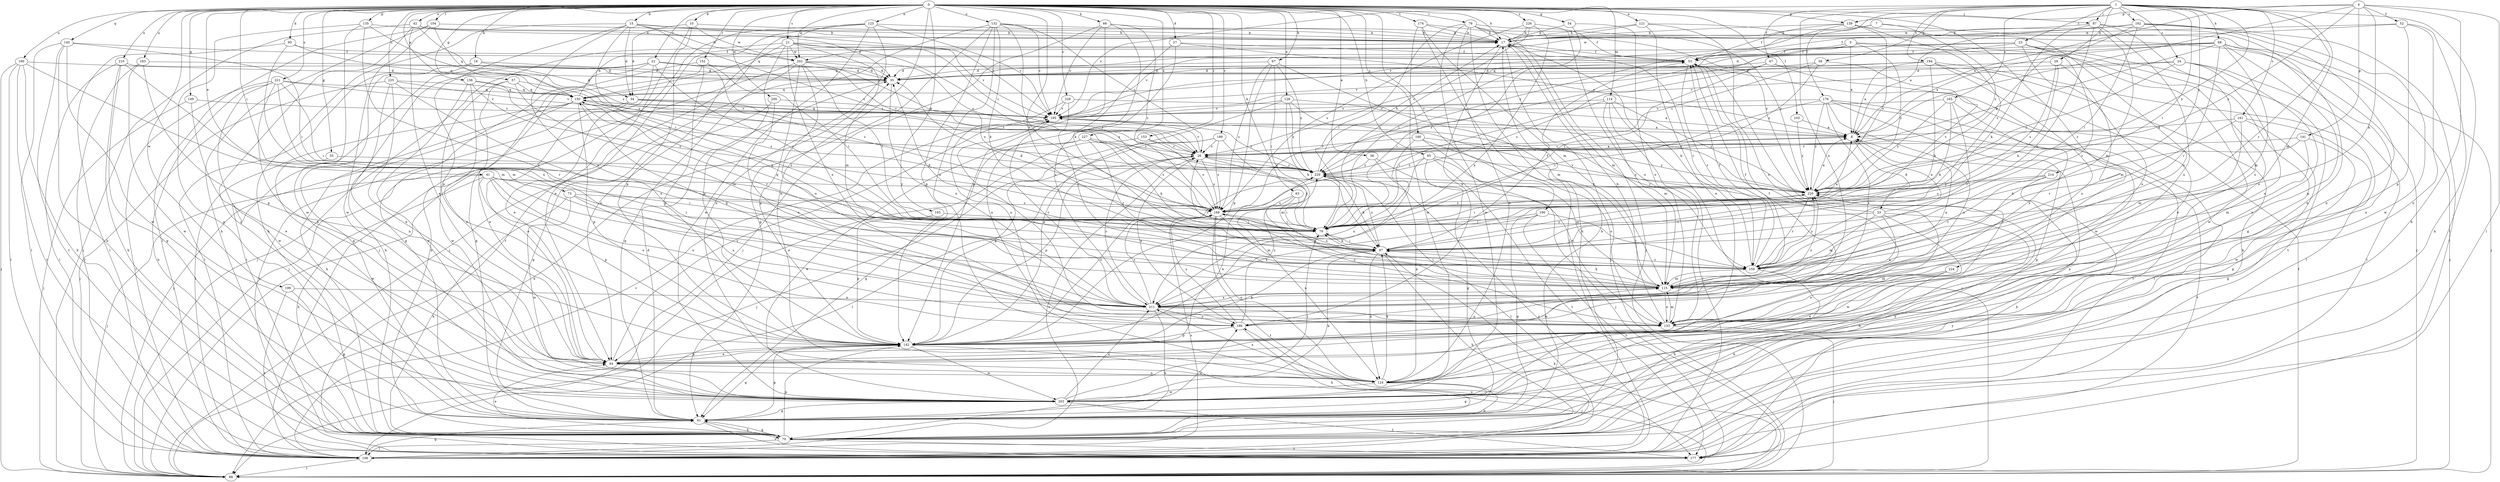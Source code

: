 strict digraph  {
0;
1;
4;
5;
7;
8;
10;
15;
16;
17;
21;
22;
23;
24;
26;
27;
28;
33;
34;
35;
36;
41;
42;
44;
47;
52;
53;
54;
55;
57;
58;
61;
63;
65;
66;
67;
68;
70;
73;
76;
79;
87;
88;
95;
97;
103;
104;
106;
114;
115;
121;
123;
124;
128;
132;
133;
135;
136;
139;
141;
142;
145;
149;
150;
152;
153;
159;
160;
161;
162;
165;
168;
174;
176;
177;
180;
183;
186;
189;
190;
193;
194;
195;
199;
200;
202;
203;
210;
211;
214;
220;
221;
224;
225;
226;
227;
228;
229;
0 -> 10  [label=b];
0 -> 15  [label=b];
0 -> 16  [label=b];
0 -> 17  [label=b];
0 -> 21  [label=c];
0 -> 22  [label=c];
0 -> 27  [label=d];
0 -> 36  [label=e];
0 -> 41  [label=e];
0 -> 42  [label=e];
0 -> 54  [label=g];
0 -> 55  [label=g];
0 -> 57  [label=g];
0 -> 63  [label=h];
0 -> 65  [label=h];
0 -> 66  [label=h];
0 -> 67  [label=h];
0 -> 73  [label=i];
0 -> 76  [label=i];
0 -> 87  [label=j];
0 -> 95  [label=k];
0 -> 97  [label=k];
0 -> 103  [label=l];
0 -> 104  [label=l];
0 -> 114  [label=m];
0 -> 121  [label=n];
0 -> 123  [label=n];
0 -> 124  [label=n];
0 -> 128  [label=o];
0 -> 132  [label=o];
0 -> 135  [label=p];
0 -> 136  [label=p];
0 -> 139  [label=p];
0 -> 145  [label=q];
0 -> 149  [label=q];
0 -> 152  [label=r];
0 -> 153  [label=r];
0 -> 160  [label=s];
0 -> 174  [label=t];
0 -> 180  [label=u];
0 -> 183  [label=u];
0 -> 189  [label=v];
0 -> 190  [label=v];
0 -> 193  [label=v];
0 -> 199  [label=w];
0 -> 200  [label=w];
0 -> 202  [label=w];
0 -> 210  [label=x];
0 -> 221  [label=z];
0 -> 224  [label=z];
0 -> 225  [label=z];
0 -> 226  [label=z];
0 -> 227  [label=z];
0 -> 228  [label=z];
1 -> 23  [label=c];
1 -> 24  [label=c];
1 -> 28  [label=d];
1 -> 47  [label=f];
1 -> 58  [label=g];
1 -> 68  [label=h];
1 -> 79  [label=i];
1 -> 87  [label=j];
1 -> 106  [label=l];
1 -> 115  [label=m];
1 -> 159  [label=r];
1 -> 161  [label=s];
1 -> 162  [label=s];
1 -> 165  [label=s];
1 -> 176  [label=t];
1 -> 194  [label=v];
1 -> 195  [label=v];
1 -> 211  [label=x];
1 -> 214  [label=y];
1 -> 220  [label=y];
4 -> 8  [label=a];
4 -> 26  [label=c];
4 -> 52  [label=f];
4 -> 70  [label=h];
4 -> 97  [label=k];
4 -> 106  [label=l];
4 -> 139  [label=p];
4 -> 141  [label=p];
4 -> 220  [label=y];
5 -> 8  [label=a];
5 -> 26  [label=c];
5 -> 53  [label=f];
5 -> 133  [label=o];
5 -> 150  [label=q];
5 -> 159  [label=r];
5 -> 220  [label=y];
7 -> 17  [label=b];
7 -> 88  [label=j];
7 -> 202  [label=w];
7 -> 229  [label=z];
8 -> 26  [label=c];
8 -> 33  [label=d];
8 -> 177  [label=t];
10 -> 17  [label=b];
10 -> 34  [label=d];
10 -> 44  [label=e];
10 -> 142  [label=p];
10 -> 202  [label=w];
15 -> 17  [label=b];
15 -> 34  [label=d];
15 -> 70  [label=h];
15 -> 79  [label=i];
15 -> 142  [label=p];
15 -> 195  [label=v];
15 -> 202  [label=w];
15 -> 211  [label=x];
15 -> 229  [label=z];
16 -> 34  [label=d];
16 -> 35  [label=d];
16 -> 61  [label=g];
16 -> 106  [label=l];
17 -> 53  [label=f];
17 -> 88  [label=j];
17 -> 115  [label=m];
17 -> 159  [label=r];
17 -> 186  [label=u];
21 -> 26  [label=c];
21 -> 44  [label=e];
21 -> 88  [label=j];
21 -> 115  [label=m];
21 -> 142  [label=p];
21 -> 168  [label=s];
21 -> 195  [label=v];
21 -> 202  [label=w];
21 -> 211  [label=x];
22 -> 26  [label=c];
22 -> 35  [label=d];
22 -> 44  [label=e];
22 -> 61  [label=g];
22 -> 70  [label=h];
22 -> 79  [label=i];
22 -> 168  [label=s];
22 -> 177  [label=t];
23 -> 53  [label=f];
23 -> 61  [label=g];
23 -> 133  [label=o];
23 -> 168  [label=s];
23 -> 177  [label=t];
23 -> 195  [label=v];
23 -> 203  [label=w];
24 -> 35  [label=d];
24 -> 44  [label=e];
24 -> 106  [label=l];
24 -> 133  [label=o];
24 -> 195  [label=v];
24 -> 220  [label=y];
26 -> 8  [label=a];
26 -> 79  [label=i];
26 -> 106  [label=l];
26 -> 142  [label=p];
26 -> 168  [label=s];
26 -> 186  [label=u];
26 -> 195  [label=v];
26 -> 229  [label=z];
27 -> 8  [label=a];
27 -> 53  [label=f];
27 -> 124  [label=n];
27 -> 211  [label=x];
28 -> 35  [label=d];
28 -> 97  [label=k];
28 -> 115  [label=m];
28 -> 168  [label=s];
33 -> 8  [label=a];
33 -> 70  [label=h];
33 -> 79  [label=i];
33 -> 115  [label=m];
33 -> 195  [label=v];
33 -> 203  [label=w];
33 -> 211  [label=x];
34 -> 8  [label=a];
34 -> 44  [label=e];
34 -> 177  [label=t];
34 -> 195  [label=v];
34 -> 229  [label=z];
35 -> 150  [label=q];
35 -> 211  [label=x];
36 -> 124  [label=n];
36 -> 133  [label=o];
36 -> 229  [label=z];
41 -> 70  [label=h];
41 -> 79  [label=i];
41 -> 88  [label=j];
41 -> 133  [label=o];
41 -> 142  [label=p];
41 -> 186  [label=u];
41 -> 220  [label=y];
42 -> 17  [label=b];
42 -> 35  [label=d];
42 -> 44  [label=e];
42 -> 61  [label=g];
42 -> 88  [label=j];
42 -> 229  [label=z];
44 -> 124  [label=n];
44 -> 142  [label=p];
44 -> 195  [label=v];
47 -> 35  [label=d];
47 -> 70  [label=h];
47 -> 79  [label=i];
47 -> 168  [label=s];
47 -> 203  [label=w];
52 -> 17  [label=b];
52 -> 53  [label=f];
52 -> 70  [label=h];
52 -> 124  [label=n];
52 -> 142  [label=p];
53 -> 35  [label=d];
53 -> 79  [label=i];
53 -> 159  [label=r];
54 -> 17  [label=b];
54 -> 79  [label=i];
54 -> 133  [label=o];
55 -> 203  [label=w];
55 -> 229  [label=z];
57 -> 44  [label=e];
57 -> 115  [label=m];
57 -> 150  [label=q];
57 -> 168  [label=s];
57 -> 203  [label=w];
58 -> 26  [label=c];
58 -> 35  [label=d];
58 -> 168  [label=s];
58 -> 229  [label=z];
61 -> 17  [label=b];
61 -> 35  [label=d];
61 -> 70  [label=h];
61 -> 142  [label=p];
61 -> 177  [label=t];
61 -> 186  [label=u];
63 -> 79  [label=i];
63 -> 124  [label=n];
63 -> 133  [label=o];
63 -> 168  [label=s];
65 -> 61  [label=g];
65 -> 115  [label=m];
65 -> 177  [label=t];
65 -> 211  [label=x];
65 -> 220  [label=y];
65 -> 229  [label=z];
66 -> 17  [label=b];
66 -> 88  [label=j];
66 -> 97  [label=k];
66 -> 142  [label=p];
66 -> 168  [label=s];
66 -> 195  [label=v];
67 -> 35  [label=d];
67 -> 79  [label=i];
67 -> 115  [label=m];
67 -> 142  [label=p];
67 -> 168  [label=s];
67 -> 229  [label=z];
68 -> 8  [label=a];
68 -> 35  [label=d];
68 -> 53  [label=f];
68 -> 88  [label=j];
68 -> 115  [label=m];
68 -> 124  [label=n];
68 -> 142  [label=p];
68 -> 150  [label=q];
68 -> 159  [label=r];
68 -> 229  [label=z];
70 -> 44  [label=e];
70 -> 61  [label=g];
70 -> 106  [label=l];
70 -> 142  [label=p];
70 -> 177  [label=t];
70 -> 220  [label=y];
73 -> 70  [label=h];
73 -> 79  [label=i];
73 -> 168  [label=s];
73 -> 203  [label=w];
73 -> 211  [label=x];
76 -> 17  [label=b];
76 -> 53  [label=f];
76 -> 70  [label=h];
76 -> 79  [label=i];
76 -> 88  [label=j];
76 -> 124  [label=n];
76 -> 203  [label=w];
76 -> 220  [label=y];
79 -> 8  [label=a];
79 -> 35  [label=d];
79 -> 97  [label=k];
79 -> 150  [label=q];
87 -> 17  [label=b];
87 -> 97  [label=k];
87 -> 115  [label=m];
87 -> 124  [label=n];
87 -> 133  [label=o];
87 -> 159  [label=r];
87 -> 186  [label=u];
88 -> 35  [label=d];
88 -> 53  [label=f];
88 -> 97  [label=k];
95 -> 53  [label=f];
95 -> 106  [label=l];
95 -> 150  [label=q];
95 -> 211  [label=x];
97 -> 35  [label=d];
97 -> 53  [label=f];
97 -> 70  [label=h];
97 -> 79  [label=i];
97 -> 124  [label=n];
97 -> 150  [label=q];
97 -> 159  [label=r];
97 -> 220  [label=y];
97 -> 229  [label=z];
103 -> 8  [label=a];
103 -> 220  [label=y];
104 -> 17  [label=b];
104 -> 70  [label=h];
104 -> 106  [label=l];
104 -> 150  [label=q];
104 -> 203  [label=w];
106 -> 26  [label=c];
106 -> 61  [label=g];
106 -> 88  [label=j];
106 -> 168  [label=s];
106 -> 186  [label=u];
106 -> 195  [label=v];
106 -> 229  [label=z];
114 -> 79  [label=i];
114 -> 88  [label=j];
114 -> 106  [label=l];
114 -> 115  [label=m];
114 -> 195  [label=v];
114 -> 220  [label=y];
115 -> 8  [label=a];
115 -> 53  [label=f];
115 -> 79  [label=i];
115 -> 97  [label=k];
115 -> 133  [label=o];
115 -> 211  [label=x];
121 -> 17  [label=b];
121 -> 44  [label=e];
121 -> 88  [label=j];
121 -> 133  [label=o];
121 -> 150  [label=q];
123 -> 17  [label=b];
123 -> 88  [label=j];
123 -> 106  [label=l];
123 -> 124  [label=n];
123 -> 177  [label=t];
123 -> 195  [label=v];
123 -> 203  [label=w];
124 -> 53  [label=f];
124 -> 61  [label=g];
124 -> 70  [label=h];
124 -> 97  [label=k];
124 -> 203  [label=w];
124 -> 211  [label=x];
128 -> 97  [label=k];
128 -> 142  [label=p];
128 -> 159  [label=r];
128 -> 195  [label=v];
128 -> 220  [label=y];
128 -> 229  [label=z];
132 -> 17  [label=b];
132 -> 26  [label=c];
132 -> 61  [label=g];
132 -> 79  [label=i];
132 -> 88  [label=j];
132 -> 97  [label=k];
132 -> 142  [label=p];
132 -> 186  [label=u];
132 -> 195  [label=v];
133 -> 17  [label=b];
133 -> 88  [label=j];
133 -> 115  [label=m];
133 -> 195  [label=v];
135 -> 17  [label=b];
135 -> 61  [label=g];
135 -> 203  [label=w];
135 -> 211  [label=x];
135 -> 220  [label=y];
136 -> 44  [label=e];
136 -> 150  [label=q];
136 -> 168  [label=s];
136 -> 203  [label=w];
136 -> 229  [label=z];
139 -> 17  [label=b];
139 -> 53  [label=f];
139 -> 168  [label=s];
139 -> 211  [label=x];
139 -> 220  [label=y];
139 -> 229  [label=z];
141 -> 26  [label=c];
141 -> 61  [label=g];
141 -> 97  [label=k];
141 -> 115  [label=m];
142 -> 44  [label=e];
142 -> 53  [label=f];
142 -> 61  [label=g];
142 -> 88  [label=j];
142 -> 97  [label=k];
142 -> 115  [label=m];
142 -> 203  [label=w];
142 -> 229  [label=z];
145 -> 53  [label=f];
145 -> 70  [label=h];
145 -> 79  [label=i];
145 -> 106  [label=l];
145 -> 177  [label=t];
145 -> 203  [label=w];
149 -> 44  [label=e];
149 -> 88  [label=j];
149 -> 195  [label=v];
150 -> 17  [label=b];
150 -> 26  [label=c];
150 -> 70  [label=h];
150 -> 88  [label=j];
150 -> 106  [label=l];
150 -> 142  [label=p];
150 -> 159  [label=r];
150 -> 195  [label=v];
152 -> 35  [label=d];
152 -> 61  [label=g];
152 -> 70  [label=h];
152 -> 79  [label=i];
152 -> 142  [label=p];
153 -> 26  [label=c];
153 -> 44  [label=e];
153 -> 168  [label=s];
159 -> 17  [label=b];
159 -> 26  [label=c];
159 -> 53  [label=f];
159 -> 70  [label=h];
159 -> 115  [label=m];
159 -> 168  [label=s];
159 -> 220  [label=y];
160 -> 26  [label=c];
160 -> 88  [label=j];
160 -> 133  [label=o];
160 -> 142  [label=p];
160 -> 220  [label=y];
161 -> 8  [label=a];
161 -> 61  [label=g];
161 -> 115  [label=m];
161 -> 159  [label=r];
161 -> 203  [label=w];
162 -> 8  [label=a];
162 -> 17  [label=b];
162 -> 79  [label=i];
162 -> 124  [label=n];
162 -> 177  [label=t];
162 -> 195  [label=v];
162 -> 203  [label=w];
162 -> 220  [label=y];
165 -> 97  [label=k];
165 -> 159  [label=r];
165 -> 195  [label=v];
165 -> 211  [label=x];
165 -> 220  [label=y];
168 -> 79  [label=i];
168 -> 115  [label=m];
168 -> 124  [label=n];
168 -> 177  [label=t];
174 -> 17  [label=b];
174 -> 106  [label=l];
174 -> 115  [label=m];
174 -> 203  [label=w];
174 -> 220  [label=y];
176 -> 61  [label=g];
176 -> 79  [label=i];
176 -> 106  [label=l];
176 -> 177  [label=t];
176 -> 186  [label=u];
176 -> 195  [label=v];
176 -> 211  [label=x];
176 -> 220  [label=y];
177 -> 220  [label=y];
180 -> 35  [label=d];
180 -> 70  [label=h];
180 -> 88  [label=j];
180 -> 106  [label=l];
180 -> 115  [label=m];
180 -> 177  [label=t];
183 -> 35  [label=d];
183 -> 106  [label=l];
183 -> 142  [label=p];
183 -> 203  [label=w];
186 -> 53  [label=f];
186 -> 70  [label=h];
186 -> 142  [label=p];
186 -> 168  [label=s];
186 -> 229  [label=z];
189 -> 26  [label=c];
189 -> 88  [label=j];
189 -> 115  [label=m];
189 -> 142  [label=p];
189 -> 168  [label=s];
190 -> 61  [label=g];
190 -> 79  [label=i];
190 -> 159  [label=r];
190 -> 177  [label=t];
190 -> 211  [label=x];
193 -> 79  [label=i];
193 -> 142  [label=p];
194 -> 8  [label=a];
194 -> 35  [label=d];
194 -> 44  [label=e];
194 -> 97  [label=k];
194 -> 106  [label=l];
194 -> 186  [label=u];
194 -> 195  [label=v];
195 -> 8  [label=a];
195 -> 150  [label=q];
195 -> 229  [label=z];
199 -> 61  [label=g];
199 -> 177  [label=t];
199 -> 211  [label=x];
200 -> 61  [label=g];
200 -> 133  [label=o];
200 -> 195  [label=v];
202 -> 26  [label=c];
202 -> 35  [label=d];
202 -> 61  [label=g];
202 -> 79  [label=i];
202 -> 88  [label=j];
202 -> 133  [label=o];
202 -> 142  [label=p];
202 -> 168  [label=s];
203 -> 8  [label=a];
203 -> 61  [label=g];
203 -> 79  [label=i];
203 -> 97  [label=k];
203 -> 177  [label=t];
203 -> 211  [label=x];
210 -> 35  [label=d];
210 -> 61  [label=g];
210 -> 70  [label=h];
210 -> 106  [label=l];
210 -> 115  [label=m];
211 -> 26  [label=c];
211 -> 70  [label=h];
211 -> 133  [label=o];
211 -> 150  [label=q];
211 -> 168  [label=s];
211 -> 186  [label=u];
211 -> 195  [label=v];
211 -> 220  [label=y];
214 -> 70  [label=h];
214 -> 159  [label=r];
214 -> 168  [label=s];
214 -> 220  [label=y];
220 -> 8  [label=a];
220 -> 79  [label=i];
220 -> 159  [label=r];
220 -> 168  [label=s];
221 -> 44  [label=e];
221 -> 70  [label=h];
221 -> 79  [label=i];
221 -> 106  [label=l];
221 -> 150  [label=q];
221 -> 159  [label=r];
221 -> 195  [label=v];
221 -> 203  [label=w];
224 -> 44  [label=e];
224 -> 70  [label=h];
224 -> 115  [label=m];
224 -> 133  [label=o];
225 -> 44  [label=e];
225 -> 88  [label=j];
225 -> 124  [label=n];
225 -> 150  [label=q];
225 -> 195  [label=v];
225 -> 211  [label=x];
226 -> 17  [label=b];
226 -> 79  [label=i];
226 -> 133  [label=o];
226 -> 168  [label=s];
226 -> 211  [label=x];
227 -> 26  [label=c];
227 -> 61  [label=g];
227 -> 97  [label=k];
227 -> 159  [label=r];
227 -> 168  [label=s];
227 -> 203  [label=w];
228 -> 8  [label=a];
228 -> 159  [label=r];
228 -> 186  [label=u];
228 -> 195  [label=v];
229 -> 17  [label=b];
229 -> 26  [label=c];
229 -> 44  [label=e];
229 -> 97  [label=k];
229 -> 106  [label=l];
229 -> 220  [label=y];
}
